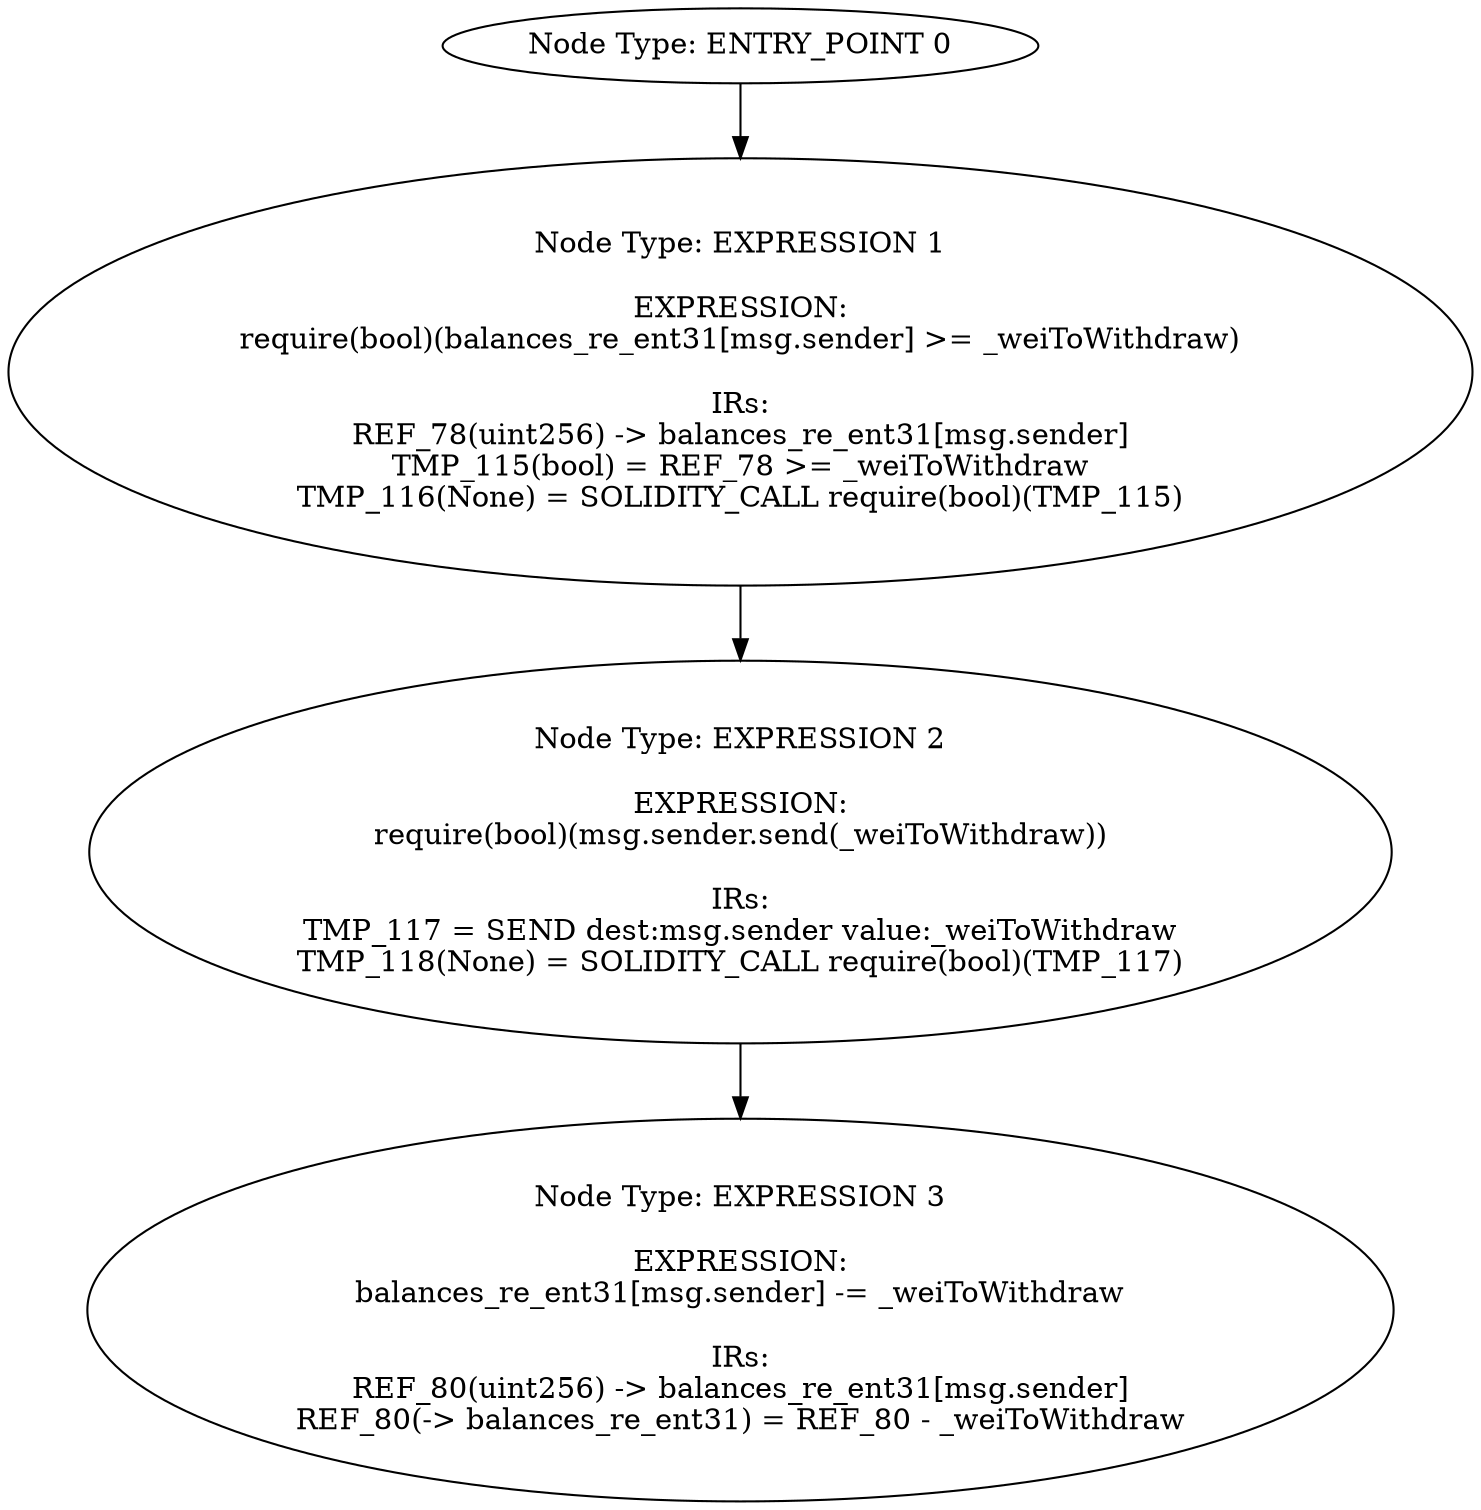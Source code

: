 digraph{
0[label="Node Type: ENTRY_POINT 0
"];
0->1;
1[label="Node Type: EXPRESSION 1

EXPRESSION:
require(bool)(balances_re_ent31[msg.sender] >= _weiToWithdraw)

IRs:
REF_78(uint256) -> balances_re_ent31[msg.sender]
TMP_115(bool) = REF_78 >= _weiToWithdraw
TMP_116(None) = SOLIDITY_CALL require(bool)(TMP_115)"];
1->2;
2[label="Node Type: EXPRESSION 2

EXPRESSION:
require(bool)(msg.sender.send(_weiToWithdraw))

IRs:
TMP_117 = SEND dest:msg.sender value:_weiToWithdraw
TMP_118(None) = SOLIDITY_CALL require(bool)(TMP_117)"];
2->3;
3[label="Node Type: EXPRESSION 3

EXPRESSION:
balances_re_ent31[msg.sender] -= _weiToWithdraw

IRs:
REF_80(uint256) -> balances_re_ent31[msg.sender]
REF_80(-> balances_re_ent31) = REF_80 - _weiToWithdraw"];
}
